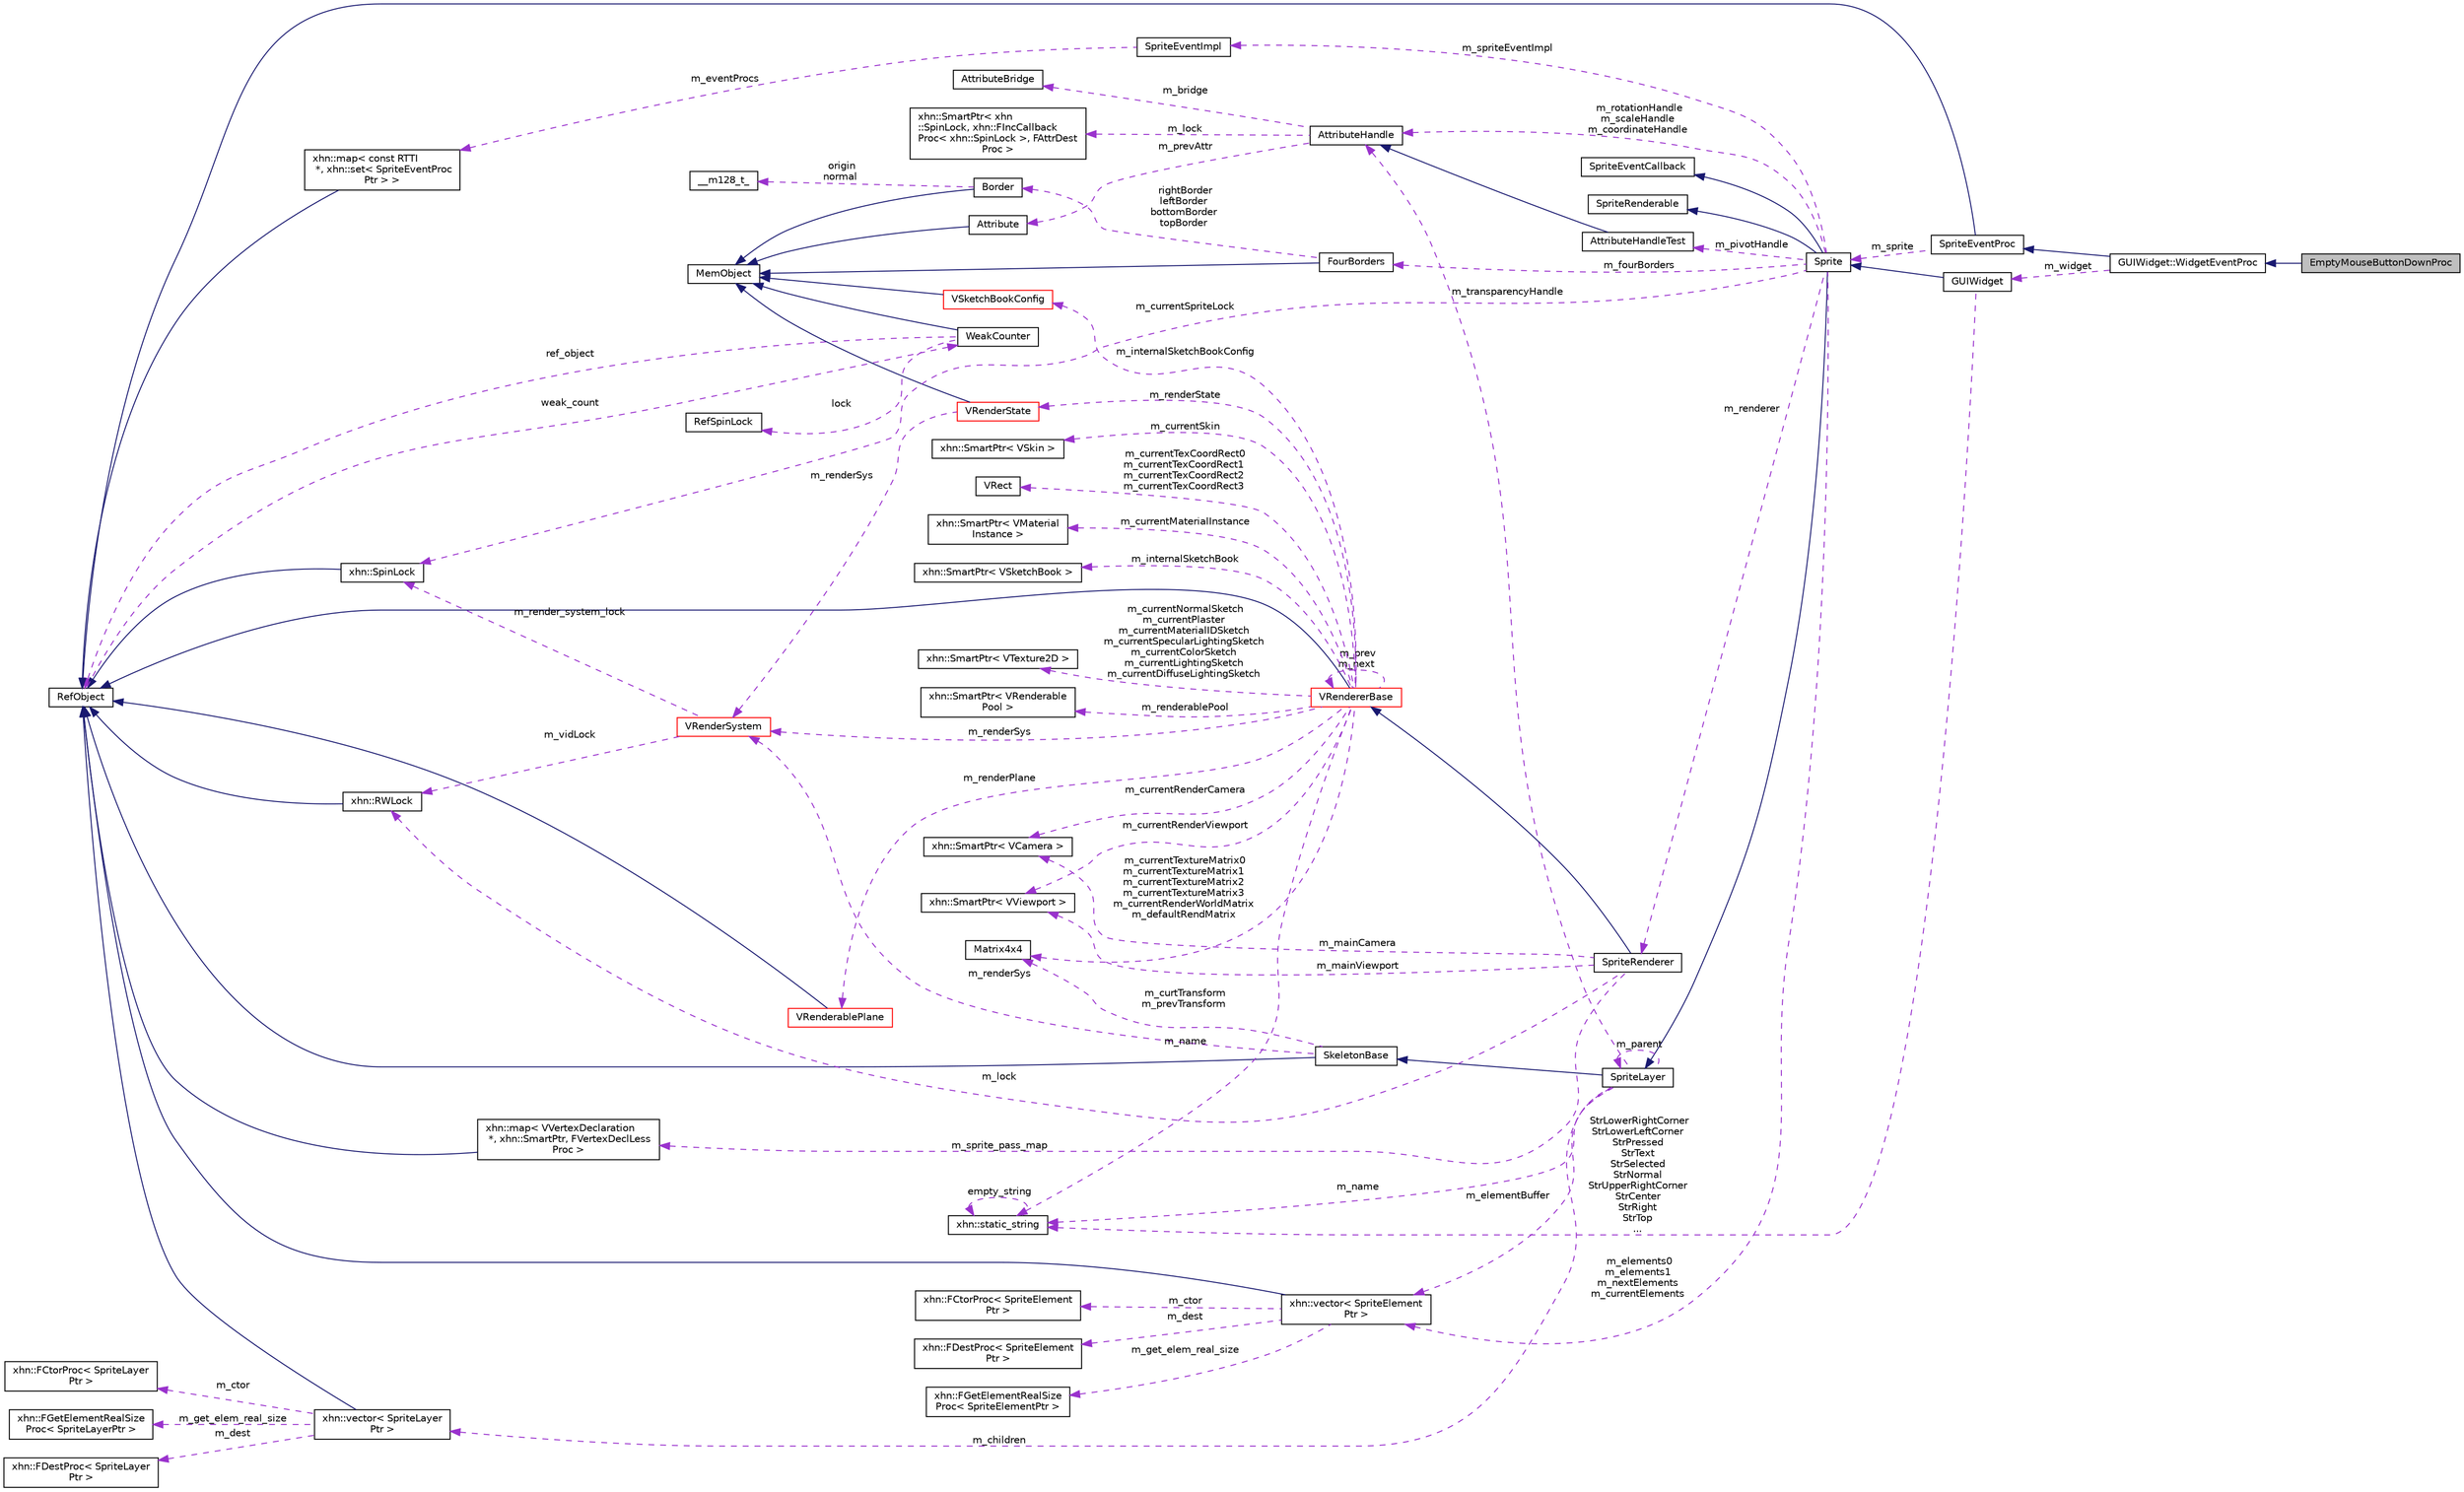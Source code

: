 digraph "EmptyMouseButtonDownProc"
{
  edge [fontname="Helvetica",fontsize="10",labelfontname="Helvetica",labelfontsize="10"];
  node [fontname="Helvetica",fontsize="10",shape=record];
  rankdir="LR";
  Node1 [label="EmptyMouseButtonDownProc",height=0.2,width=0.4,color="black", fillcolor="grey75", style="filled", fontcolor="black"];
  Node2 -> Node1 [dir="back",color="midnightblue",fontsize="10",style="solid",fontname="Helvetica"];
  Node2 [label="GUIWidget::WidgetEventProc",height=0.2,width=0.4,color="black", fillcolor="white", style="filled",URL="$class_g_u_i_widget_1_1_widget_event_proc.html"];
  Node3 -> Node2 [dir="back",color="midnightblue",fontsize="10",style="solid",fontname="Helvetica"];
  Node3 [label="SpriteEventProc",height=0.2,width=0.4,color="black", fillcolor="white", style="filled",URL="$class_sprite_event_proc.html"];
  Node4 -> Node3 [dir="back",color="midnightblue",fontsize="10",style="solid",fontname="Helvetica"];
  Node4 [label="RefObject",height=0.2,width=0.4,color="black", fillcolor="white", style="filled",URL="$class_ref_object.html"];
  Node5 -> Node4 [dir="back",color="darkorchid3",fontsize="10",style="dashed",label=" weak_count" ,fontname="Helvetica"];
  Node5 [label="WeakCounter",height=0.2,width=0.4,color="black", fillcolor="white", style="filled",URL="$class_weak_counter.html",tooltip="WeakCounter. "];
  Node6 -> Node5 [dir="back",color="midnightblue",fontsize="10",style="solid",fontname="Helvetica"];
  Node6 [label="MemObject",height=0.2,width=0.4,color="black", fillcolor="white", style="filled",URL="$class_mem_object.html"];
  Node7 -> Node5 [dir="back",color="darkorchid3",fontsize="10",style="dashed",label=" lock" ,fontname="Helvetica"];
  Node7 [label="RefSpinLock",height=0.2,width=0.4,color="black", fillcolor="white", style="filled",URL="$class_ref_spin_lock.html"];
  Node4 -> Node5 [dir="back",color="darkorchid3",fontsize="10",style="dashed",label=" ref_object" ,fontname="Helvetica"];
  Node8 -> Node3 [dir="back",color="darkorchid3",fontsize="10",style="dashed",label=" m_sprite" ,fontname="Helvetica"];
  Node8 [label="Sprite",height=0.2,width=0.4,color="black", fillcolor="white", style="filled",URL="$class_sprite.html",tooltip="Sprite. "];
  Node9 -> Node8 [dir="back",color="midnightblue",fontsize="10",style="solid",fontname="Helvetica"];
  Node9 [label="SpriteLayer",height=0.2,width=0.4,color="black", fillcolor="white", style="filled",URL="$class_sprite_layer.html",tooltip="SpriteLayer. "];
  Node10 -> Node9 [dir="back",color="midnightblue",fontsize="10",style="solid",fontname="Helvetica"];
  Node10 [label="SkeletonBase",height=0.2,width=0.4,color="black", fillcolor="white", style="filled",URL="$class_skeleton_base.html"];
  Node4 -> Node10 [dir="back",color="midnightblue",fontsize="10",style="solid",fontname="Helvetica"];
  Node11 -> Node10 [dir="back",color="darkorchid3",fontsize="10",style="dashed",label=" m_renderSys" ,fontname="Helvetica"];
  Node11 [label="VRenderSystem",height=0.2,width=0.4,color="red", fillcolor="white", style="filled",URL="$class_v_render_system.html",tooltip="VRenderSystem 渲染系统 "];
  Node12 -> Node11 [dir="back",color="darkorchid3",fontsize="10",style="dashed",label=" m_vidLock" ,fontname="Helvetica"];
  Node12 [label="xhn::RWLock",height=0.2,width=0.4,color="black", fillcolor="white", style="filled",URL="$classxhn_1_1_r_w_lock.html",tooltip="RWLock. "];
  Node4 -> Node12 [dir="back",color="midnightblue",fontsize="10",style="solid",fontname="Helvetica"];
  Node13 -> Node11 [dir="back",color="darkorchid3",fontsize="10",style="dashed",label=" m_render_system_lock" ,fontname="Helvetica"];
  Node13 [label="xhn::SpinLock",height=0.2,width=0.4,color="black", fillcolor="white", style="filled",URL="$classxhn_1_1_spin_lock.html",tooltip="SpinLock. "];
  Node4 -> Node13 [dir="back",color="midnightblue",fontsize="10",style="solid",fontname="Helvetica"];
  Node14 -> Node10 [dir="back",color="darkorchid3",fontsize="10",style="dashed",label=" m_curtTransform\nm_prevTransform" ,fontname="Helvetica"];
  Node14 [label="Matrix4x4",height=0.2,width=0.4,color="black", fillcolor="white", style="filled",URL="$struct_matrix4x4.html"];
  Node9 -> Node9 [dir="back",color="darkorchid3",fontsize="10",style="dashed",label=" m_parent" ,fontname="Helvetica"];
  Node15 -> Node9 [dir="back",color="darkorchid3",fontsize="10",style="dashed",label=" m_elementBuffer" ,fontname="Helvetica"];
  Node15 [label="xhn::vector\< SpriteElement\lPtr \>",height=0.2,width=0.4,color="black", fillcolor="white", style="filled",URL="$classxhn_1_1vector.html"];
  Node4 -> Node15 [dir="back",color="midnightblue",fontsize="10",style="solid",fontname="Helvetica"];
  Node16 -> Node15 [dir="back",color="darkorchid3",fontsize="10",style="dashed",label=" m_get_elem_real_size" ,fontname="Helvetica"];
  Node16 [label="xhn::FGetElementRealSize\lProc\< SpriteElementPtr \>",height=0.2,width=0.4,color="black", fillcolor="white", style="filled",URL="$structxhn_1_1_f_get_element_real_size_proc.html"];
  Node17 -> Node15 [dir="back",color="darkorchid3",fontsize="10",style="dashed",label=" m_ctor" ,fontname="Helvetica"];
  Node17 [label="xhn::FCtorProc\< SpriteElement\lPtr \>",height=0.2,width=0.4,color="black", fillcolor="white", style="filled",URL="$structxhn_1_1_f_ctor_proc.html"];
  Node18 -> Node15 [dir="back",color="darkorchid3",fontsize="10",style="dashed",label=" m_dest" ,fontname="Helvetica"];
  Node18 [label="xhn::FDestProc\< SpriteElement\lPtr \>",height=0.2,width=0.4,color="black", fillcolor="white", style="filled",URL="$structxhn_1_1_f_dest_proc.html"];
  Node19 -> Node9 [dir="back",color="darkorchid3",fontsize="10",style="dashed",label=" m_transparencyHandle" ,fontname="Helvetica"];
  Node19 [label="AttributeHandle",height=0.2,width=0.4,color="black", fillcolor="white", style="filled",URL="$class_attribute_handle.html"];
  Node20 -> Node19 [dir="back",color="darkorchid3",fontsize="10",style="dashed",label=" m_lock" ,fontname="Helvetica"];
  Node20 [label="xhn::SmartPtr\< xhn\l::SpinLock, xhn::FIncCallback\lProc\< xhn::SpinLock \>, FAttrDest\lProc \>",height=0.2,width=0.4,color="black", fillcolor="white", style="filled",URL="$classxhn_1_1_smart_ptr.html"];
  Node21 -> Node19 [dir="back",color="darkorchid3",fontsize="10",style="dashed",label=" m_prevAttr" ,fontname="Helvetica"];
  Node21 [label="Attribute",height=0.2,width=0.4,color="black", fillcolor="white", style="filled",URL="$class_attribute.html"];
  Node6 -> Node21 [dir="back",color="midnightblue",fontsize="10",style="solid",fontname="Helvetica"];
  Node22 -> Node19 [dir="back",color="darkorchid3",fontsize="10",style="dashed",label=" m_bridge" ,fontname="Helvetica"];
  Node22 [label="AttributeBridge",height=0.2,width=0.4,color="black", fillcolor="white", style="filled",URL="$class_attribute_bridge.html"];
  Node23 -> Node9 [dir="back",color="darkorchid3",fontsize="10",style="dashed",label=" m_name" ,fontname="Helvetica"];
  Node23 [label="xhn::static_string",height=0.2,width=0.4,color="black", fillcolor="white", style="filled",URL="$classxhn_1_1static__string.html"];
  Node23 -> Node23 [dir="back",color="darkorchid3",fontsize="10",style="dashed",label=" empty_string" ,fontname="Helvetica"];
  Node24 -> Node9 [dir="back",color="darkorchid3",fontsize="10",style="dashed",label=" m_children" ,fontname="Helvetica"];
  Node24 [label="xhn::vector\< SpriteLayer\lPtr \>",height=0.2,width=0.4,color="black", fillcolor="white", style="filled",URL="$classxhn_1_1vector.html"];
  Node4 -> Node24 [dir="back",color="midnightblue",fontsize="10",style="solid",fontname="Helvetica"];
  Node25 -> Node24 [dir="back",color="darkorchid3",fontsize="10",style="dashed",label=" m_ctor" ,fontname="Helvetica"];
  Node25 [label="xhn::FCtorProc\< SpriteLayer\lPtr \>",height=0.2,width=0.4,color="black", fillcolor="white", style="filled",URL="$structxhn_1_1_f_ctor_proc.html"];
  Node26 -> Node24 [dir="back",color="darkorchid3",fontsize="10",style="dashed",label=" m_get_elem_real_size" ,fontname="Helvetica"];
  Node26 [label="xhn::FGetElementRealSize\lProc\< SpriteLayerPtr \>",height=0.2,width=0.4,color="black", fillcolor="white", style="filled",URL="$structxhn_1_1_f_get_element_real_size_proc.html"];
  Node27 -> Node24 [dir="back",color="darkorchid3",fontsize="10",style="dashed",label=" m_dest" ,fontname="Helvetica"];
  Node27 [label="xhn::FDestProc\< SpriteLayer\lPtr \>",height=0.2,width=0.4,color="black", fillcolor="white", style="filled",URL="$structxhn_1_1_f_dest_proc.html"];
  Node28 -> Node8 [dir="back",color="midnightblue",fontsize="10",style="solid",fontname="Helvetica"];
  Node28 [label="SpriteEventCallback",height=0.2,width=0.4,color="black", fillcolor="white", style="filled",URL="$class_sprite_event_callback.html"];
  Node29 -> Node8 [dir="back",color="midnightblue",fontsize="10",style="solid",fontname="Helvetica"];
  Node29 [label="SpriteRenderable",height=0.2,width=0.4,color="black", fillcolor="white", style="filled",URL="$class_sprite_renderable.html"];
  Node15 -> Node8 [dir="back",color="darkorchid3",fontsize="10",style="dashed",label=" m_elements0\nm_elements1\nm_nextElements\nm_currentElements" ,fontname="Helvetica"];
  Node30 -> Node8 [dir="back",color="darkorchid3",fontsize="10",style="dashed",label=" m_fourBorders" ,fontname="Helvetica"];
  Node30 [label="FourBorders",height=0.2,width=0.4,color="black", fillcolor="white", style="filled",URL="$struct_four_borders.html"];
  Node6 -> Node30 [dir="back",color="midnightblue",fontsize="10",style="solid",fontname="Helvetica"];
  Node31 -> Node30 [dir="back",color="darkorchid3",fontsize="10",style="dashed",label=" rightBorder\nleftBorder\nbottomBorder\ntopBorder" ,fontname="Helvetica"];
  Node31 [label="Border",height=0.2,width=0.4,color="black", fillcolor="white", style="filled",URL="$class_border.html"];
  Node6 -> Node31 [dir="back",color="midnightblue",fontsize="10",style="solid",fontname="Helvetica"];
  Node32 -> Node31 [dir="back",color="darkorchid3",fontsize="10",style="dashed",label=" origin\nnormal" ,fontname="Helvetica"];
  Node32 [label="__m128_t_",height=0.2,width=0.4,color="black", fillcolor="white", style="filled",URL="$struct____m128__t__.html"];
  Node13 -> Node8 [dir="back",color="darkorchid3",fontsize="10",style="dashed",label=" m_currentSpriteLock" ,fontname="Helvetica"];
  Node19 -> Node8 [dir="back",color="darkorchid3",fontsize="10",style="dashed",label=" m_rotationHandle\nm_scaleHandle\nm_coordinateHandle" ,fontname="Helvetica"];
  Node33 -> Node8 [dir="back",color="darkorchid3",fontsize="10",style="dashed",label=" m_pivotHandle" ,fontname="Helvetica"];
  Node33 [label="AttributeHandleTest",height=0.2,width=0.4,color="black", fillcolor="white", style="filled",URL="$class_attribute_handle_test.html"];
  Node19 -> Node33 [dir="back",color="midnightblue",fontsize="10",style="solid",fontname="Helvetica"];
  Node34 -> Node8 [dir="back",color="darkorchid3",fontsize="10",style="dashed",label=" m_spriteEventImpl" ,fontname="Helvetica"];
  Node34 [label="SpriteEventImpl",height=0.2,width=0.4,color="black", fillcolor="white", style="filled",URL="$class_sprite_event_impl.html",tooltip="SpriteEventImpl. "];
  Node35 -> Node34 [dir="back",color="darkorchid3",fontsize="10",style="dashed",label=" m_eventProcs" ,fontname="Helvetica"];
  Node35 [label="xhn::map\< const RTTI\l *, xhn::set\< SpriteEventProc\lPtr \> \>",height=0.2,width=0.4,color="black", fillcolor="white", style="filled",URL="$classxhn_1_1map.html"];
  Node4 -> Node35 [dir="back",color="midnightblue",fontsize="10",style="solid",fontname="Helvetica"];
  Node36 -> Node8 [dir="back",color="darkorchid3",fontsize="10",style="dashed",label=" m_renderer" ,fontname="Helvetica"];
  Node36 [label="SpriteRenderer",height=0.2,width=0.4,color="black", fillcolor="white", style="filled",URL="$class_sprite_renderer.html",tooltip="SpriteRenderer. "];
  Node37 -> Node36 [dir="back",color="midnightblue",fontsize="10",style="solid",fontname="Helvetica"];
  Node37 [label="VRendererBase",height=0.2,width=0.4,color="red", fillcolor="white", style="filled",URL="$class_v_renderer_base.html",tooltip="VRendererBase 渲染器基类 "];
  Node4 -> Node37 [dir="back",color="midnightblue",fontsize="10",style="solid",fontname="Helvetica"];
  Node38 -> Node37 [dir="back",color="darkorchid3",fontsize="10",style="dashed",label=" m_renderPlane" ,fontname="Helvetica"];
  Node38 [label="VRenderablePlane",height=0.2,width=0.4,color="red", fillcolor="white", style="filled",URL="$class_v_renderable_plane.html",tooltip="VRenderablePlane 片状的Renderable. "];
  Node4 -> Node38 [dir="back",color="midnightblue",fontsize="10",style="solid",fontname="Helvetica"];
  Node11 -> Node37 [dir="back",color="darkorchid3",fontsize="10",style="dashed",label=" m_renderSys" ,fontname="Helvetica"];
  Node39 -> Node37 [dir="back",color="darkorchid3",fontsize="10",style="dashed",label=" m_currentSkin" ,fontname="Helvetica"];
  Node39 [label="xhn::SmartPtr\< VSkin \>",height=0.2,width=0.4,color="black", fillcolor="white", style="filled",URL="$classxhn_1_1_smart_ptr.html"];
  Node40 -> Node37 [dir="back",color="darkorchid3",fontsize="10",style="dashed",label=" m_currentTexCoordRect0\nm_currentTexCoordRect1\nm_currentTexCoordRect2\nm_currentTexCoordRect3" ,fontname="Helvetica"];
  Node40 [label="VRect",height=0.2,width=0.4,color="black", fillcolor="white", style="filled",URL="$class_v_rect.html"];
  Node37 -> Node37 [dir="back",color="darkorchid3",fontsize="10",style="dashed",label=" m_prev\nm_next" ,fontname="Helvetica"];
  Node41 -> Node37 [dir="back",color="darkorchid3",fontsize="10",style="dashed",label=" m_internalSketchBookConfig" ,fontname="Helvetica"];
  Node41 [label="VSketchBookConfig",height=0.2,width=0.4,color="red", fillcolor="white", style="filled",URL="$struct_v_sketch_book_config.html"];
  Node6 -> Node41 [dir="back",color="midnightblue",fontsize="10",style="solid",fontname="Helvetica"];
  Node42 -> Node37 [dir="back",color="darkorchid3",fontsize="10",style="dashed",label=" m_currentRenderViewport" ,fontname="Helvetica"];
  Node42 [label="xhn::SmartPtr\< VViewport \>",height=0.2,width=0.4,color="black", fillcolor="white", style="filled",URL="$classxhn_1_1_smart_ptr.html"];
  Node43 -> Node37 [dir="back",color="darkorchid3",fontsize="10",style="dashed",label=" m_currentMaterialInstance" ,fontname="Helvetica"];
  Node43 [label="xhn::SmartPtr\< VMaterial\lInstance \>",height=0.2,width=0.4,color="black", fillcolor="white", style="filled",URL="$classxhn_1_1_smart_ptr.html"];
  Node44 -> Node37 [dir="back",color="darkorchid3",fontsize="10",style="dashed",label=" m_internalSketchBook" ,fontname="Helvetica"];
  Node44 [label="xhn::SmartPtr\< VSketchBook \>",height=0.2,width=0.4,color="black", fillcolor="white", style="filled",URL="$classxhn_1_1_smart_ptr.html"];
  Node45 -> Node37 [dir="back",color="darkorchid3",fontsize="10",style="dashed",label=" m_renderState" ,fontname="Helvetica"];
  Node45 [label="VRenderState",height=0.2,width=0.4,color="red", fillcolor="white", style="filled",URL="$class_v_render_state.html",tooltip="VRenderState 渲染状态 "];
  Node6 -> Node45 [dir="back",color="midnightblue",fontsize="10",style="solid",fontname="Helvetica"];
  Node11 -> Node45 [dir="back",color="darkorchid3",fontsize="10",style="dashed",label=" m_renderSys" ,fontname="Helvetica"];
  Node46 -> Node37 [dir="back",color="darkorchid3",fontsize="10",style="dashed",label=" m_currentNormalSketch\nm_currentPlaster\nm_currentMaterialIDSketch\nm_currentSpecularLightingSketch\nm_currentColorSketch\nm_currentLightingSketch\nm_currentDiffuseLightingSketch" ,fontname="Helvetica"];
  Node46 [label="xhn::SmartPtr\< VTexture2D \>",height=0.2,width=0.4,color="black", fillcolor="white", style="filled",URL="$classxhn_1_1_smart_ptr.html"];
  Node47 -> Node37 [dir="back",color="darkorchid3",fontsize="10",style="dashed",label=" m_renderablePool" ,fontname="Helvetica"];
  Node47 [label="xhn::SmartPtr\< VRenderable\lPool \>",height=0.2,width=0.4,color="black", fillcolor="white", style="filled",URL="$classxhn_1_1_smart_ptr.html"];
  Node48 -> Node37 [dir="back",color="darkorchid3",fontsize="10",style="dashed",label=" m_currentRenderCamera" ,fontname="Helvetica"];
  Node48 [label="xhn::SmartPtr\< VCamera \>",height=0.2,width=0.4,color="black", fillcolor="white", style="filled",URL="$classxhn_1_1_smart_ptr.html"];
  Node14 -> Node37 [dir="back",color="darkorchid3",fontsize="10",style="dashed",label=" m_currentTextureMatrix0\nm_currentTextureMatrix1\nm_currentTextureMatrix2\nm_currentTextureMatrix3\nm_currentRenderWorldMatrix\nm_defaultRendMatrix" ,fontname="Helvetica"];
  Node23 -> Node37 [dir="back",color="darkorchid3",fontsize="10",style="dashed",label=" m_name" ,fontname="Helvetica"];
  Node12 -> Node36 [dir="back",color="darkorchid3",fontsize="10",style="dashed",label=" m_lock" ,fontname="Helvetica"];
  Node49 -> Node36 [dir="back",color="darkorchid3",fontsize="10",style="dashed",label=" m_sprite_pass_map" ,fontname="Helvetica"];
  Node49 [label="xhn::map\< VVertexDeclaration\l *, xhn::SmartPtr, FVertexDeclLess\lProc \>",height=0.2,width=0.4,color="black", fillcolor="white", style="filled",URL="$classxhn_1_1map.html"];
  Node4 -> Node49 [dir="back",color="midnightblue",fontsize="10",style="solid",fontname="Helvetica"];
  Node42 -> Node36 [dir="back",color="darkorchid3",fontsize="10",style="dashed",label=" m_mainViewport" ,fontname="Helvetica"];
  Node48 -> Node36 [dir="back",color="darkorchid3",fontsize="10",style="dashed",label=" m_mainCamera" ,fontname="Helvetica"];
  Node50 -> Node2 [dir="back",color="darkorchid3",fontsize="10",style="dashed",label=" m_widget" ,fontname="Helvetica"];
  Node50 [label="GUIWidget",height=0.2,width=0.4,color="black", fillcolor="white", style="filled",URL="$class_g_u_i_widget.html"];
  Node8 -> Node50 [dir="back",color="midnightblue",fontsize="10",style="solid",fontname="Helvetica"];
  Node23 -> Node50 [dir="back",color="darkorchid3",fontsize="10",style="dashed",label=" StrLowerRightCorner\nStrLowerLeftCorner\nStrPressed\nStrText\nStrSelected\nStrNormal\nStrUpperRightCorner\nStrCenter\nStrRight\nStrTop\n..." ,fontname="Helvetica"];
}
